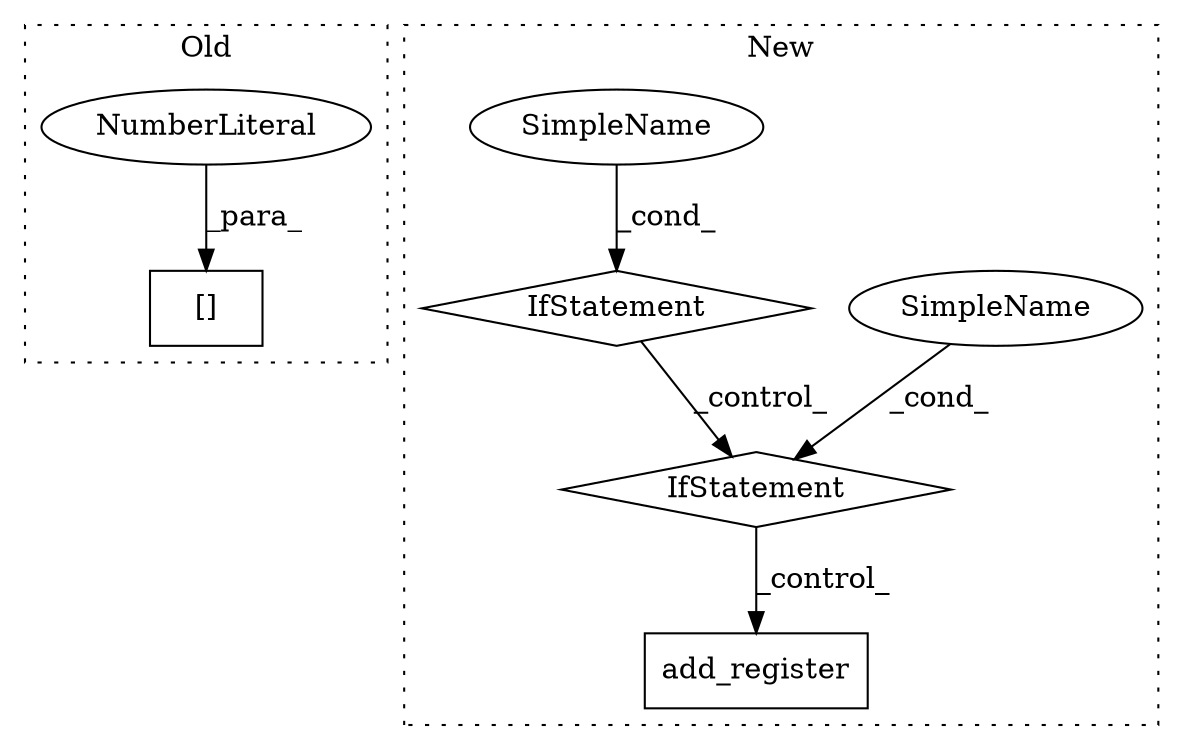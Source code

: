digraph G {
subgraph cluster0 {
1 [label="[]" a="2" s="3657,3660" l="2,1" shape="box"];
4 [label="NumberLiteral" a="34" s="3659" l="1" shape="ellipse"];
label = "Old";
style="dotted";
}
subgraph cluster1 {
2 [label="add_register" a="32" s="4327,4346" l="13,1" shape="box"];
3 [label="IfStatement" a="25" s="4214,4252" l="4,2" shape="diamond"];
5 [label="SimpleName" a="42" s="" l="" shape="ellipse"];
6 [label="IfStatement" a="25" s="3727,3755" l="4,2" shape="diamond"];
7 [label="SimpleName" a="42" s="" l="" shape="ellipse"];
label = "New";
style="dotted";
}
3 -> 2 [label="_control_"];
4 -> 1 [label="_para_"];
5 -> 3 [label="_cond_"];
6 -> 3 [label="_control_"];
7 -> 6 [label="_cond_"];
}